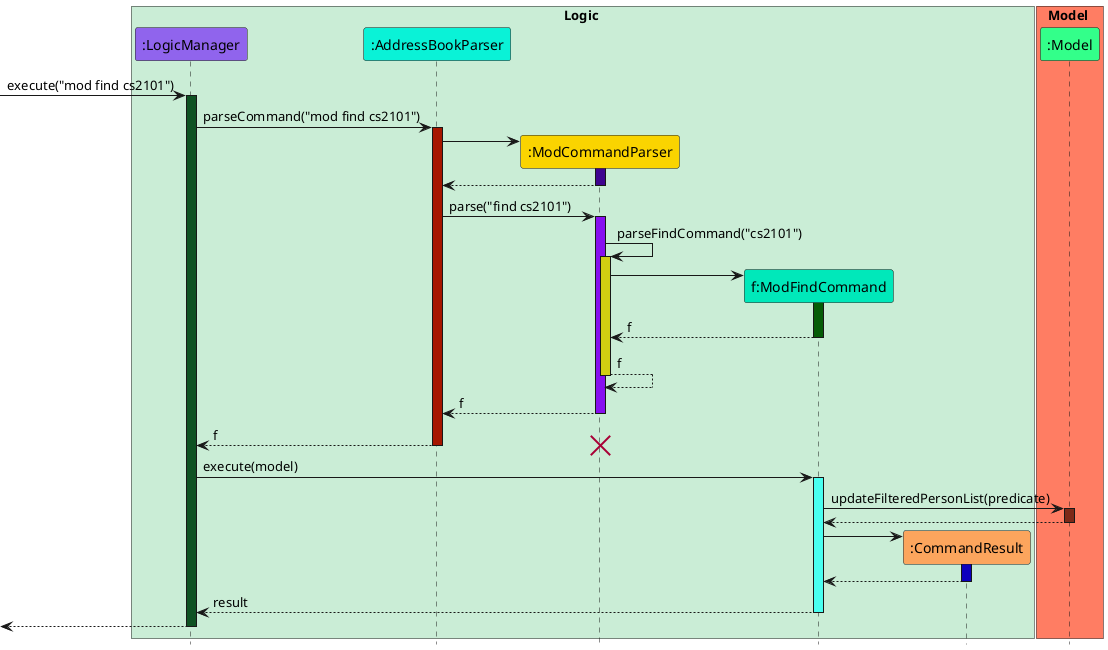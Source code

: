 @startuml
hide Footbox

box Logic #caedd6
participant ":LogicManager" as LM #9064ed
participant ":AddressBookParser" as ABP #0af2d7
participant ":ModCommandParser" as MCP #fad400
participant "f:ModFindCommand" as MFC #00e8ba
participant ":CommandResult" as CR #fca55d
box Model #ff7d63
participant ":Model" as Model #33ff8a
->LM ++ #0f5223 : execute("mod find cs2101")
LM -> ABP ++ #a61600 : parseCommand("mod find cs2101")
ABP -> MCP **
activate MCP #3f038f
MCP --> ABP
deactivate MCP
ABP -> MCP : parse("find cs2101")
activate MCP #870ef0
MCP -> MCP ++ #d1ce11 : parseFindCommand("cs2101")
MCP -> MFC **
activate MFC #055c07
return f
return f
return f
return f
destroy MCP
LM -> MFC ++ #4afff0 : execute(model)
MFC -> Model ++ #7d2918 : updateFilteredPersonList(predicate)
return
MFC -> CR **
activate CR #0d00bd
return
return result
return



@enduml